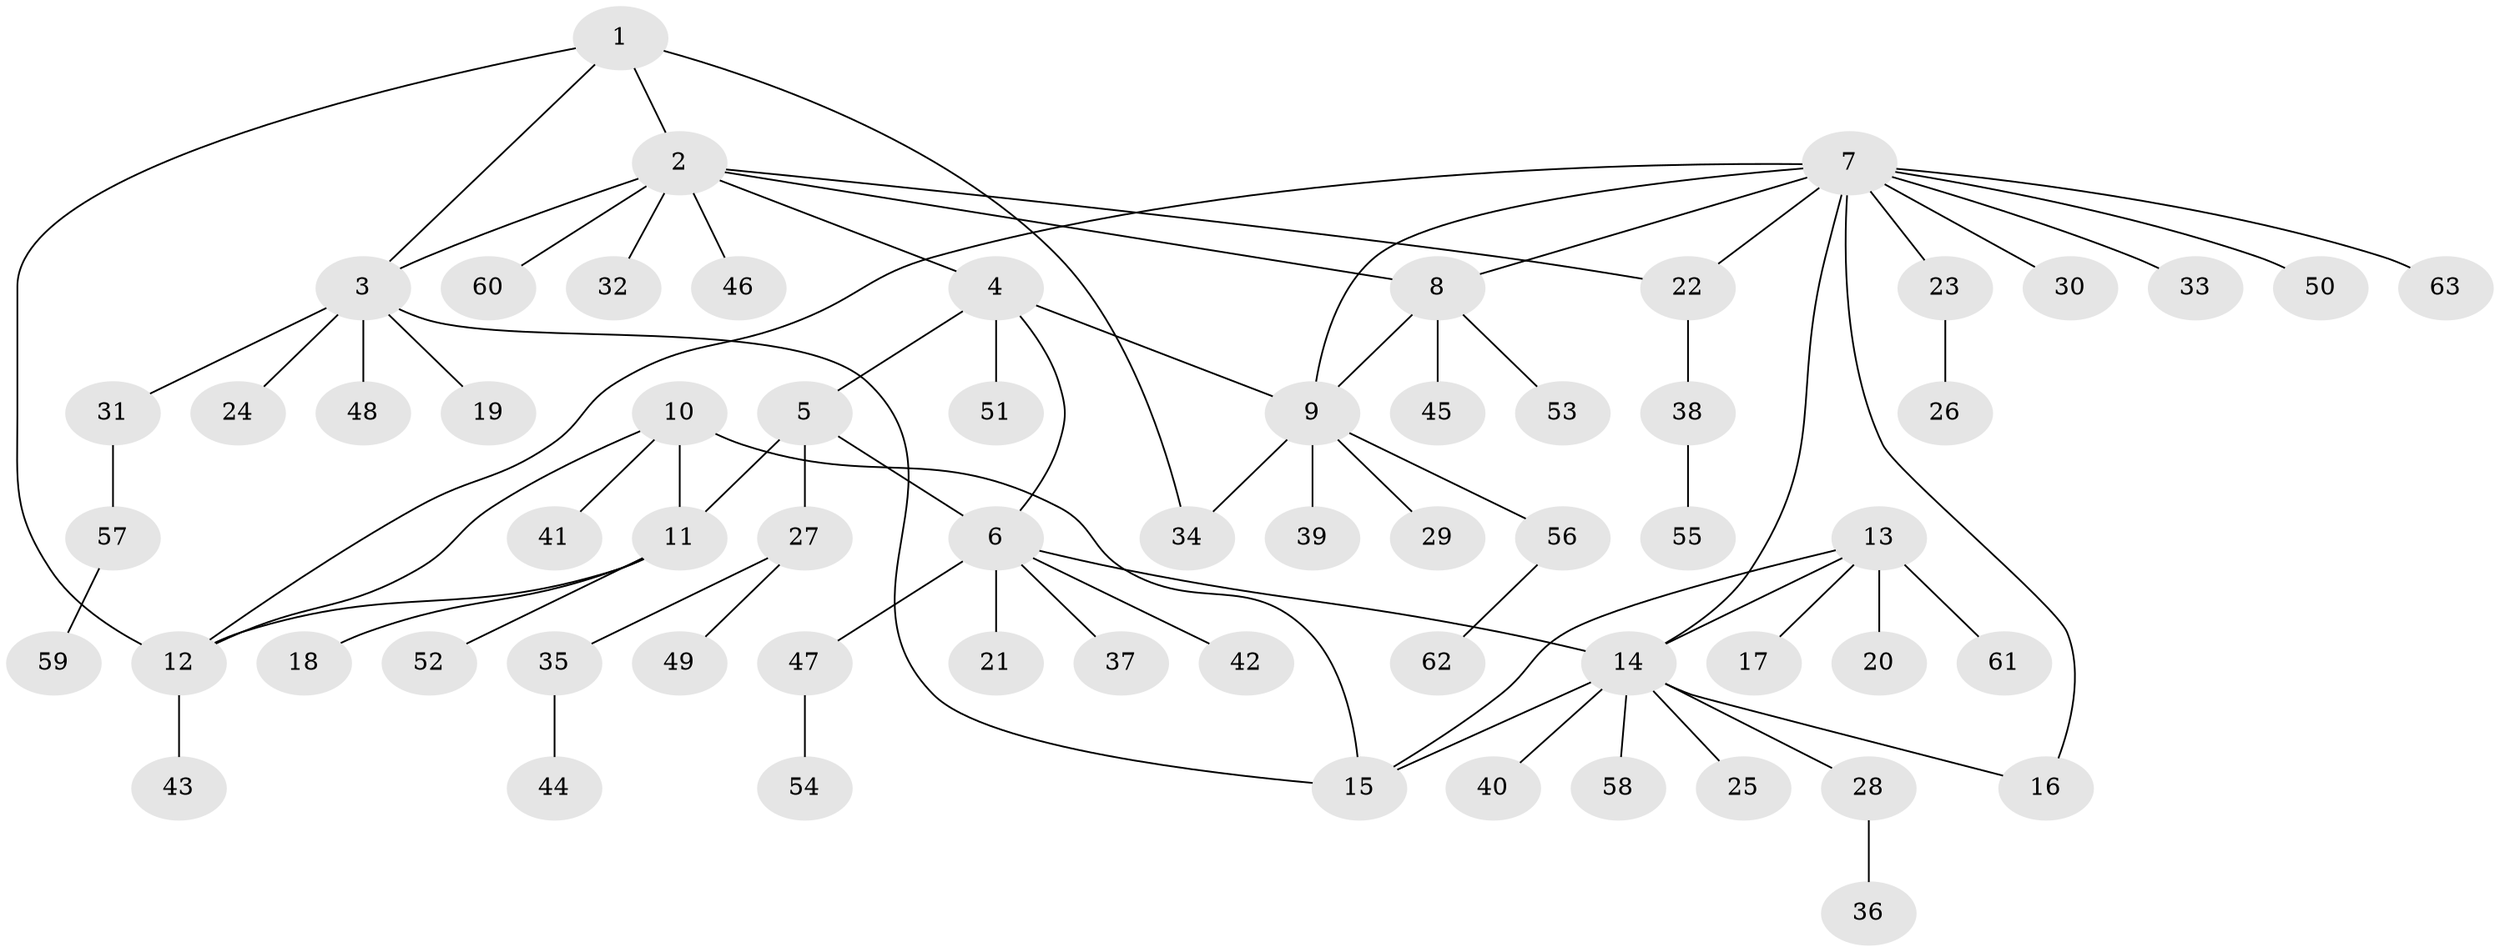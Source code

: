 // coarse degree distribution, {9: 0.02702702702702703, 10: 0.02702702702702703, 7: 0.02702702702702703, 1: 0.7837837837837838, 4: 0.05405405405405406, 12: 0.02702702702702703, 5: 0.02702702702702703, 2: 0.02702702702702703}
// Generated by graph-tools (version 1.1) at 2025/58/03/04/25 21:58:30]
// undirected, 63 vertices, 76 edges
graph export_dot {
graph [start="1"]
  node [color=gray90,style=filled];
  1;
  2;
  3;
  4;
  5;
  6;
  7;
  8;
  9;
  10;
  11;
  12;
  13;
  14;
  15;
  16;
  17;
  18;
  19;
  20;
  21;
  22;
  23;
  24;
  25;
  26;
  27;
  28;
  29;
  30;
  31;
  32;
  33;
  34;
  35;
  36;
  37;
  38;
  39;
  40;
  41;
  42;
  43;
  44;
  45;
  46;
  47;
  48;
  49;
  50;
  51;
  52;
  53;
  54;
  55;
  56;
  57;
  58;
  59;
  60;
  61;
  62;
  63;
  1 -- 2;
  1 -- 3;
  1 -- 12;
  1 -- 34;
  2 -- 3;
  2 -- 4;
  2 -- 8;
  2 -- 22;
  2 -- 32;
  2 -- 46;
  2 -- 60;
  3 -- 15;
  3 -- 19;
  3 -- 24;
  3 -- 31;
  3 -- 48;
  4 -- 5;
  4 -- 6;
  4 -- 9;
  4 -- 51;
  5 -- 6;
  5 -- 11;
  5 -- 27;
  6 -- 14;
  6 -- 21;
  6 -- 37;
  6 -- 42;
  6 -- 47;
  7 -- 8;
  7 -- 9;
  7 -- 12;
  7 -- 14;
  7 -- 16;
  7 -- 22;
  7 -- 23;
  7 -- 30;
  7 -- 33;
  7 -- 50;
  7 -- 63;
  8 -- 9;
  8 -- 45;
  8 -- 53;
  9 -- 29;
  9 -- 34;
  9 -- 39;
  9 -- 56;
  10 -- 11;
  10 -- 12;
  10 -- 15;
  10 -- 41;
  11 -- 12;
  11 -- 18;
  11 -- 52;
  12 -- 43;
  13 -- 14;
  13 -- 15;
  13 -- 17;
  13 -- 20;
  13 -- 61;
  14 -- 15;
  14 -- 16;
  14 -- 25;
  14 -- 28;
  14 -- 40;
  14 -- 58;
  22 -- 38;
  23 -- 26;
  27 -- 35;
  27 -- 49;
  28 -- 36;
  31 -- 57;
  35 -- 44;
  38 -- 55;
  47 -- 54;
  56 -- 62;
  57 -- 59;
}
